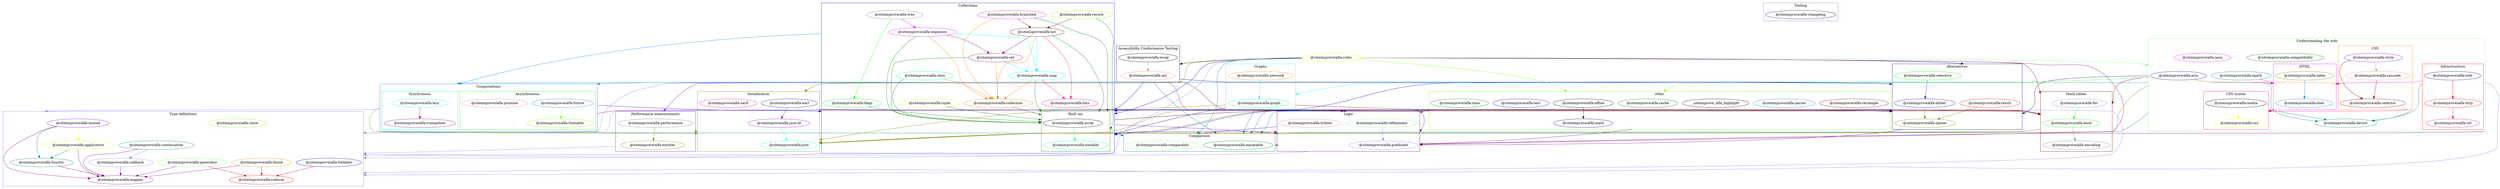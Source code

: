 // generated by package-dependency-graph
digraph {
  graph [compound=true];
  subgraph cluster_Accessibility_Conformance_Testing {
    _siteimprove_alfa_act _siteimprove_alfa_wcag;

    label = "Accessibility Conformance Testing";
    color = "#000000";
  }

  subgraph cluster_Alternatives {
    _siteimprove_alfa_either _siteimprove_alfa_option _siteimprove_alfa_result _siteimprove_alfa_selective;

    label = "Alternatives";
    color = "#00007f";
  }

  subgraph cluster_Collections {
    _siteimprove_alfa_bits _siteimprove_alfa_branched _siteimprove_alfa_collection _siteimprove_alfa_flags _siteimprove_alfa_list _siteimprove_alfa_map _siteimprove_alfa_record _siteimprove_alfa_sequence _siteimprove_alfa_set _siteimprove_alfa_slice _siteimprove_alfa_tree _siteimprove_alfa_tuple;
    subgraph cluster_Built_ins {
      _siteimprove_alfa_array _siteimprove_alfa_iterable;

      label = "Built ins";
      color = "#007f00";
    }
  
    label = "Collections";
    color = "#0000ff";
  }

  subgraph cluster_Comparison {
    _siteimprove_alfa_comparable _siteimprove_alfa_equatable;

    label = "Comparison";
    color = "#007f7f";
  }

  subgraph cluster_Computations {
    
    subgraph cluster_Asynchronous {
      _siteimprove_alfa_future _siteimprove_alfa_promise _siteimprove_alfa_thenable;

      label = "Asynchronous";
      color = "#00ff00";
    }
  
    subgraph cluster_Synchronous {
      _siteimprove_alfa_lazy _siteimprove_alfa_trampoline;

      label = "Synchronous";
      color = "#00ff7f";
    }
  
    label = "Computations";
    color = "#007fff";
  }

  subgraph cluster_Graphs {
    _siteimprove_alfa_graph _siteimprove_alfa_network;

    label = "Graphs";
    color = "#00ffff";
  }

  subgraph cluster_Hash_tables {
    _siteimprove_alfa_encoding _siteimprove_alfa_fnv _siteimprove_alfa_hash;

    label = "Hash tables";
    color = "#7f0000";
  }

  subgraph cluster_Logic {
    _siteimprove_alfa_predicate _siteimprove_alfa_refinement _siteimprove_alfa_trilean;

    label = "Logic";
    color = "#7f007f";
  }

  subgraph cluster_Performance_measurements {
    _siteimprove_alfa_emitter _siteimprove_alfa_performance;

    label = "Performance measurements";
    color = "#7f00ff";
  }

  subgraph cluster_Serialization {
    _siteimprove_alfa_earl _siteimprove_alfa_json _siteimprove_alfa_json_ld _siteimprove_alfa_sarif;

    label = "Serialization";
    color = "#7f7f00";
  }

  subgraph cluster_Tooling {
    _siteimprove_alfa_changelog;

    label = "Tooling";
    color = "#7f7f7f";
  }

  subgraph cluster_Type_definitions {
    _siteimprove_alfa_applicative _siteimprove_alfa_callback _siteimprove_alfa_clone _siteimprove_alfa_continuation _siteimprove_alfa_foldable _siteimprove_alfa_functor _siteimprove_alfa_generator _siteimprove_alfa_mapper _siteimprove_alfa_monad _siteimprove_alfa_reducer _siteimprove_alfa_thunk;

    label = "Type definitions";
    color = "#7f7fff";
  }

  subgraph cluster_other {
    _siteimprove_alfa_affine _siteimprove_alfa_cache _siteimprove_alfa_highlight _siteimprove_alfa_math _siteimprove_alfa_parser _siteimprove_alfa_rectangle _siteimprove_alfa_test _siteimprove_alfa_time;

    label = "other";
    color = "#7fff00";
  }

  subgraph cluster_Understanding_the_web {
    _siteimprove_alfa_aria _siteimprove_alfa_compatibility _siteimprove_alfa_device _siteimprove_alfa_iana _siteimprove_alfa_xpath;
    subgraph cluster_Infrastructure {
      _siteimprove_alfa_http _siteimprove_alfa_url _siteimprove_alfa_web;

      label = "Infrastructure";
      color = "#ff0000";
    }
  
    subgraph cluster_CSS_syntax {
      _siteimprove_alfa_css _siteimprove_alfa_media;

      label = "CSS syntax";
      color = "#ff007f";
    }
  
    subgraph cluster_HTML {
      _siteimprove_alfa_dom _siteimprove_alfa_table;

      label = "HTML";
      color = "#ff00ff";
    }
  
    subgraph cluster_CSS {
      _siteimprove_alfa_cascade _siteimprove_alfa_selector _siteimprove_alfa_style;

      label = "CSS";
      color = "#ff7f00";
    }
  
    label = "Understanding the web";
    color = "#7fff7f";
  }

  _siteimprove_alfa_act -> _siteimprove_alfa_applicative[color = "#7f7fff" ltail=cluster_Accessibility_Conformance_Testing lhead=cluster_Type_definitions]
  _siteimprove_alfa_act -> _siteimprove_alfa_array[color = "#0000ff" ltail=cluster_Accessibility_Conformance_Testing lhead=cluster_Collections]
  _siteimprove_alfa_act -> _siteimprove_alfa_earl[color = "#7f7f00" ltail=cluster_Accessibility_Conformance_Testing lhead=cluster_Serialization]
  _siteimprove_alfa_act -> _siteimprove_alfa_either[color = "#00007f" ltail=cluster_Accessibility_Conformance_Testing lhead=cluster_Alternatives]
  _siteimprove_alfa_act -> _siteimprove_alfa_equatable[color = "#007f7f" ltail=cluster_Accessibility_Conformance_Testing lhead=cluster_Comparison]
  _siteimprove_alfa_act -> _siteimprove_alfa_future[color = "#007fff" ltail=cluster_Accessibility_Conformance_Testing lhead=cluster_Computations]
  _siteimprove_alfa_act -> _siteimprove_alfa_hash[color = "#7f0000" ltail=cluster_Accessibility_Conformance_Testing lhead=cluster_Hash_tables]
  _siteimprove_alfa_act -> _siteimprove_alfa_performance[color = "#7f00ff" ltail=cluster_Accessibility_Conformance_Testing lhead=cluster_Performance_measurements]
  _siteimprove_alfa_act -> _siteimprove_alfa_predicate[color = "#7f007f" ltail=cluster_Accessibility_Conformance_Testing lhead=cluster_Logic]
  _siteimprove_alfa_affine -> _siteimprove_alfa_equatable[color = "#007f7f" ltail=cluster_other lhead=cluster_Comparison]
  _siteimprove_alfa_affine -> _siteimprove_alfa_json[color = "#7f7f00" ltail=cluster_other lhead=cluster_Serialization]
  _siteimprove_alfa_affine -> _siteimprove_alfa_math[color = "#00007f"]
  _siteimprove_alfa_affine -> _siteimprove_alfa_option[color = "#00007f" ltail=cluster_other lhead=cluster_Alternatives]
  _siteimprove_alfa_applicative -> _siteimprove_alfa_functor[color = "#007f7f"]
  _siteimprove_alfa_applicative -> _siteimprove_alfa_mapper[color = "#7f007f"]
  _siteimprove_alfa_aria -> _siteimprove_alfa_array[color = "#0000ff" ltail=cluster_Understanding_the_web lhead=cluster_Collections]
  _siteimprove_alfa_aria -> _siteimprove_alfa_cache[color = "#7fff00" ltail=cluster_Understanding_the_web lhead=cluster_other]
  _siteimprove_alfa_aria -> _siteimprove_alfa_device[color = "#007f7f"]
  _siteimprove_alfa_aria -> _siteimprove_alfa_dom[color = "#ff00ff" lhead=cluster_HTML]
  _siteimprove_alfa_aria -> _siteimprove_alfa_equatable[color = "#007f7f" ltail=cluster_Understanding_the_web lhead=cluster_Comparison]
  _siteimprove_alfa_aria -> _siteimprove_alfa_graph[color = "#00ffff" ltail=cluster_Understanding_the_web lhead=cluster_Graphs]
  _siteimprove_alfa_aria -> _siteimprove_alfa_hash[color = "#7f0000" ltail=cluster_Understanding_the_web lhead=cluster_Hash_tables]
  _siteimprove_alfa_aria -> _siteimprove_alfa_json[color = "#7f7f00" ltail=cluster_Understanding_the_web lhead=cluster_Serialization]
  _siteimprove_alfa_aria -> _siteimprove_alfa_mapper[color = "#7f7fff" ltail=cluster_Understanding_the_web lhead=cluster_Type_definitions]
  _siteimprove_alfa_aria -> _siteimprove_alfa_option[color = "#00007f" ltail=cluster_Understanding_the_web lhead=cluster_Alternatives]
  _siteimprove_alfa_aria -> _siteimprove_alfa_predicate[color = "#7f007f" ltail=cluster_Understanding_the_web lhead=cluster_Logic]
  _siteimprove_alfa_aria -> _siteimprove_alfa_selector[color = "#ff7f00" lhead=cluster_CSS]
  _siteimprove_alfa_array -> _siteimprove_alfa_callback[color = "#7f7fff" ltail=cluster_Collections lhead=cluster_Type_definitions]
  _siteimprove_alfa_array -> _siteimprove_alfa_comparable[color = "#007f7f" ltail=cluster_Collections lhead=cluster_Comparison]
  _siteimprove_alfa_array -> _siteimprove_alfa_hash[color = "#7f0000" ltail=cluster_Collections lhead=cluster_Hash_tables]
  _siteimprove_alfa_array -> _siteimprove_alfa_iterable[color = "#00ff7f"]
  _siteimprove_alfa_array -> _siteimprove_alfa_json[color = "#7f7f00" ltail=cluster_Collections lhead=cluster_Serialization]
  _siteimprove_alfa_array -> _siteimprove_alfa_option[color = "#00007f" ltail=cluster_Collections lhead=cluster_Alternatives]
  _siteimprove_alfa_array -> _siteimprove_alfa_predicate[color = "#7f007f" ltail=cluster_Collections lhead=cluster_Logic]
  _siteimprove_alfa_branched -> _siteimprove_alfa_collection[color = "#ff7f00"]
  _siteimprove_alfa_branched -> _siteimprove_alfa_iterable[color = "#007f00" lhead=cluster_Built_ins]
  _siteimprove_alfa_branched -> _siteimprove_alfa_list[color = "#7f0000"]
  _siteimprove_alfa_cache -> _siteimprove_alfa_iterable[color = "#0000ff" ltail=cluster_other lhead=cluster_Collections]
  _siteimprove_alfa_cache -> _siteimprove_alfa_mapper[color = "#7f7fff" ltail=cluster_other lhead=cluster_Type_definitions]
  _siteimprove_alfa_callback -> _siteimprove_alfa_mapper[color = "#7f007f"]
  _siteimprove_alfa_cascade -> _siteimprove_alfa_css[color = "#ff007f" ltail=cluster_CSS lhead=cluster_CSS_syntax]
  _siteimprove_alfa_cascade -> _siteimprove_alfa_device[color = "#007f7f" ltail=cluster_CSS]
  _siteimprove_alfa_cascade -> _siteimprove_alfa_dom[color = "#ff00ff" ltail=cluster_CSS lhead=cluster_HTML]
  _siteimprove_alfa_cascade -> _siteimprove_alfa_selector[color = "#7f0000"]
  _siteimprove_alfa_collection -> _siteimprove_alfa_array[color = "#007f00" lhead=cluster_Built_ins]
  _siteimprove_alfa_comparable -> _siteimprove_alfa_refinement[color = "#7f007f" ltail=cluster_Comparison lhead=cluster_Logic]
  _siteimprove_alfa_continuation -> _siteimprove_alfa_callback[color = "#7f7fff"]
  _siteimprove_alfa_continuation -> _siteimprove_alfa_mapper[color = "#7f007f"]
  _siteimprove_alfa_dom -> _siteimprove_alfa_css[color = "#ff007f" ltail=cluster_HTML lhead=cluster_CSS_syntax]
  _siteimprove_alfa_dom -> _siteimprove_alfa_lazy[color = "#007fff" ltail=cluster_Understanding_the_web lhead=cluster_Computations]
  _siteimprove_alfa_earl -> _siteimprove_alfa_json_ld[color = "#7f00ff"]
  _siteimprove_alfa_earl -> _siteimprove_alfa_option[color = "#00007f" ltail=cluster_Serialization lhead=cluster_Alternatives]
  _siteimprove_alfa_earl -> _siteimprove_alfa_refinement[color = "#7f007f" ltail=cluster_Serialization lhead=cluster_Logic]
  _siteimprove_alfa_either -> _siteimprove_alfa_applicative[color = "#7f7fff" ltail=cluster_Alternatives lhead=cluster_Type_definitions]
  _siteimprove_alfa_either -> _siteimprove_alfa_equatable[color = "#007f7f" ltail=cluster_Alternatives lhead=cluster_Comparison]
  _siteimprove_alfa_either -> _siteimprove_alfa_hash[color = "#7f0000" ltail=cluster_Alternatives lhead=cluster_Hash_tables]
  _siteimprove_alfa_either -> _siteimprove_alfa_json[color = "#7f7f00" ltail=cluster_Alternatives lhead=cluster_Serialization]
  _siteimprove_alfa_either -> _siteimprove_alfa_option[color = "#7f7f00"]
  _siteimprove_alfa_emitter -> _siteimprove_alfa_callback[color = "#7f7fff" ltail=cluster_Performance_measurements lhead=cluster_Type_definitions]
  _siteimprove_alfa_flags -> _siteimprove_alfa_array[color = "#007f00" lhead=cluster_Built_ins]
  _siteimprove_alfa_fnv -> _siteimprove_alfa_hash[color = "#00ff00"]
  _siteimprove_alfa_foldable -> _siteimprove_alfa_reducer[color = "#ff0000"]
  _siteimprove_alfa_functor -> _siteimprove_alfa_mapper[color = "#7f007f"]
  _siteimprove_alfa_future -> _siteimprove_alfa_applicative[color = "#7f7fff" ltail=cluster_Computations lhead=cluster_Type_definitions]
  _siteimprove_alfa_future -> _siteimprove_alfa_array[color = "#0000ff" ltail=cluster_Computations lhead=cluster_Collections]
  _siteimprove_alfa_future -> _siteimprove_alfa_thenable[color = "#7fff00"]
  _siteimprove_alfa_generator -> _siteimprove_alfa_mapper[color = "#7f007f"]
  _siteimprove_alfa_generator -> _siteimprove_alfa_reducer[color = "#ff0000"]
  _siteimprove_alfa_graph -> _siteimprove_alfa_equatable[color = "#007f7f" ltail=cluster_Graphs lhead=cluster_Comparison]
  _siteimprove_alfa_graph -> _siteimprove_alfa_hash[color = "#7f0000" ltail=cluster_Graphs lhead=cluster_Hash_tables]
  _siteimprove_alfa_graph -> _siteimprove_alfa_iterable[color = "#0000ff" ltail=cluster_Graphs lhead=cluster_Collections]
  _siteimprove_alfa_graph -> _siteimprove_alfa_json[color = "#7f7f00" ltail=cluster_Graphs lhead=cluster_Serialization]
  _siteimprove_alfa_hash -> _siteimprove_alfa_encoding[color = "#7f7f7f"]
  _siteimprove_alfa_hash -> _siteimprove_alfa_equatable[color = "#007f7f" ltail=cluster_Hash_tables lhead=cluster_Comparison]
  _siteimprove_alfa_hash -> _siteimprove_alfa_json[color = "#7f7f00" ltail=cluster_Hash_tables lhead=cluster_Serialization]
  _siteimprove_alfa_hash -> _siteimprove_alfa_refinement[color = "#7f007f" ltail=cluster_Hash_tables lhead=cluster_Logic]
  _siteimprove_alfa_http -> _siteimprove_alfa_url[color = "#ff007f"]
  _siteimprove_alfa_json_ld -> _siteimprove_alfa_json[color = "#00ffff"]
  _siteimprove_alfa_lazy -> _siteimprove_alfa_equatable[color = "#007f7f" ltail=cluster_Computations lhead=cluster_Comparison]
  _siteimprove_alfa_lazy -> _siteimprove_alfa_json[color = "#7f7f00" ltail=cluster_Computations lhead=cluster_Serialization]
  _siteimprove_alfa_lazy -> _siteimprove_alfa_trampoline[color = "#7f007f"]
  _siteimprove_alfa_list -> _siteimprove_alfa_array[color = "#007f00" lhead=cluster_Built_ins]
  _siteimprove_alfa_list -> _siteimprove_alfa_bits[color = "#ff007f"]
  _siteimprove_alfa_list -> _siteimprove_alfa_collection[color = "#ff7f00"]
  _siteimprove_alfa_list -> _siteimprove_alfa_map[color = "#00ffff"]
  _siteimprove_alfa_list -> _siteimprove_alfa_set[color = "#7f007f"]
  _siteimprove_alfa_map -> _siteimprove_alfa_array[color = "#007f00" lhead=cluster_Built_ins]
  _siteimprove_alfa_map -> _siteimprove_alfa_bits[color = "#ff007f"]
  _siteimprove_alfa_map -> _siteimprove_alfa_collection[color = "#ff7f00"]
  _siteimprove_alfa_media -> _siteimprove_alfa_css[color = "#ffff00"]
  _siteimprove_alfa_media -> _siteimprove_alfa_device[color = "#007f7f" ltail=cluster_CSS_syntax]
  _siteimprove_alfa_monad -> _siteimprove_alfa_applicative[color = "#ffff00"]
  _siteimprove_alfa_monad -> _siteimprove_alfa_functor[color = "#007f7f"]
  _siteimprove_alfa_monad -> _siteimprove_alfa_mapper[color = "#7f007f"]
  _siteimprove_alfa_network -> _siteimprove_alfa_graph[color = "#00ff7f"]
  _siteimprove_alfa_option -> _siteimprove_alfa_predicate[color = "#7f007f" ltail=cluster_Alternatives lhead=cluster_Logic]
  _siteimprove_alfa_parser -> _siteimprove_alfa_predicate[color = "#7f007f" ltail=cluster_other lhead=cluster_Logic]
  _siteimprove_alfa_performance -> _siteimprove_alfa_emitter[color = "#7f7f00"]
  _siteimprove_alfa_performance -> _siteimprove_alfa_json[color = "#7f7f00" ltail=cluster_Performance_measurements lhead=cluster_Serialization]
  _siteimprove_alfa_predicate -> _siteimprove_alfa_callback[color = "#7f7fff" ltail=cluster_Logic lhead=cluster_Type_definitions]
  _siteimprove_alfa_predicate -> _siteimprove_alfa_equatable[color = "#007f7f" ltail=cluster_Logic lhead=cluster_Comparison]
  _siteimprove_alfa_record -> _siteimprove_alfa_iterable[color = "#007f00" lhead=cluster_Built_ins]
  _siteimprove_alfa_record -> _siteimprove_alfa_list[color = "#7f0000"]
  _siteimprove_alfa_rectangle -> _siteimprove_alfa_hash[color = "#7f0000" ltail=cluster_other lhead=cluster_Hash_tables]
  _siteimprove_alfa_refinement -> _siteimprove_alfa_predicate[color = "#7f7fff"]
  _siteimprove_alfa_result -> _siteimprove_alfa_option[color = "#7f7f00"]
  _siteimprove_alfa_rules -> _siteimprove_alfa_act[color = "#000000" lhead=cluster_Accessibility_Conformance_Testing]
  _siteimprove_alfa_rules -> _siteimprove_alfa_affine[color = "#7fff00" lhead=cluster_other]
  _siteimprove_alfa_rules -> _siteimprove_alfa_aria[color = "#7fff7f" lhead=cluster_Understanding_the_web]
  _siteimprove_alfa_rules -> _siteimprove_alfa_array[color = "#0000ff" lhead=cluster_Collections]
  _siteimprove_alfa_rules -> _siteimprove_alfa_comparable[color = "#007f7f" lhead=cluster_Comparison]
  _siteimprove_alfa_rules -> _siteimprove_alfa_earl[color = "#7f7f00" lhead=cluster_Serialization]
  _siteimprove_alfa_rules -> _siteimprove_alfa_hash[color = "#7f0000" lhead=cluster_Hash_tables]
  _siteimprove_alfa_rules -> _siteimprove_alfa_option[color = "#00007f" lhead=cluster_Alternatives]
  _siteimprove_alfa_rules -> _siteimprove_alfa_predicate[color = "#7f007f" lhead=cluster_Logic]
  _siteimprove_alfa_rules -> _siteimprove_alfa_thunk[color = "#7f7fff" lhead=cluster_Type_definitions]
  _siteimprove_alfa_selective -> _siteimprove_alfa_either[color = "#0000ff"]
  _siteimprove_alfa_sequence -> _siteimprove_alfa_array[color = "#007f00" lhead=cluster_Built_ins]
  _siteimprove_alfa_sequence -> _siteimprove_alfa_collection[color = "#ff7f00"]
  _siteimprove_alfa_sequence -> _siteimprove_alfa_lazy[color = "#007fff" ltail=cluster_Collections lhead=cluster_Computations]
  _siteimprove_alfa_sequence -> _siteimprove_alfa_map[color = "#00ffff"]
  _siteimprove_alfa_sequence -> _siteimprove_alfa_set[color = "#7f007f"]
  _siteimprove_alfa_set -> _siteimprove_alfa_array[color = "#007f00" lhead=cluster_Built_ins]
  _siteimprove_alfa_set -> _siteimprove_alfa_collection[color = "#ff7f00"]
  _siteimprove_alfa_set -> _siteimprove_alfa_map[color = "#00ffff"]
  _siteimprove_alfa_slice -> _siteimprove_alfa_array[color = "#007f00" lhead=cluster_Built_ins]
  _siteimprove_alfa_slice -> _siteimprove_alfa_collection[color = "#ff7f00"]
  _siteimprove_alfa_style -> _siteimprove_alfa_cascade[color = "#ff7f7f"]
  _siteimprove_alfa_style -> _siteimprove_alfa_selector[color = "#7f0000"]
  _siteimprove_alfa_table -> _siteimprove_alfa_dom[color = "#007fff"]
  _siteimprove_alfa_thenable -> _siteimprove_alfa_refinement[color = "#7f007f" ltail=cluster_Computations lhead=cluster_Logic]
  _siteimprove_alfa_thunk -> _siteimprove_alfa_mapper[color = "#7f007f"]
  _siteimprove_alfa_thunk -> _siteimprove_alfa_reducer[color = "#ff0000"]
  _siteimprove_alfa_tree -> _siteimprove_alfa_flags[color = "#00ff00"]
  _siteimprove_alfa_tree -> _siteimprove_alfa_sequence[color = "#ff00ff"]
  _siteimprove_alfa_trilean -> _siteimprove_alfa_iterable[color = "#0000ff" ltail=cluster_Logic lhead=cluster_Collections]
  _siteimprove_alfa_tuple -> _siteimprove_alfa_array[color = "#007f00" lhead=cluster_Built_ins]
  _siteimprove_alfa_wcag -> _siteimprove_alfa_act[color = "#ff7f7f"]
  _siteimprove_alfa_web -> _siteimprove_alfa_device[color = "#007f7f" ltail=cluster_Infrastructure]
  _siteimprove_alfa_web -> _siteimprove_alfa_dom[color = "#ff00ff" ltail=cluster_Infrastructure lhead=cluster_HTML]
  _siteimprove_alfa_web -> _siteimprove_alfa_http[color = "#ff0000"]
  _siteimprove_alfa_xpath -> _siteimprove_alfa_dom[color = "#ff00ff" lhead=cluster_HTML]

  _siteimprove_alfa_act[label = "@siteimprove/alfa-act", color = "#ff7f7f"]
  _siteimprove_alfa_applicative[label = "@siteimprove/alfa-applicative", color = "#ffff00"]
  _siteimprove_alfa_array[label = "@siteimprove/alfa-array", color = "#000000"]
  _siteimprove_alfa_earl[label = "@siteimprove/alfa-earl", color = "#00007f"]
  _siteimprove_alfa_either[label = "@siteimprove/alfa-either", color = "#0000ff"]
  _siteimprove_alfa_equatable[label = "@siteimprove/alfa-equatable", color = "#007f00"]
  _siteimprove_alfa_functor[label = "@siteimprove/alfa-functor", color = "#007f7f"]
  _siteimprove_alfa_future[label = "@siteimprove/alfa-future", color = "#007fff"]
  _siteimprove_alfa_hash[label = "@siteimprove/alfa-hash", color = "#00ff00"]
  _siteimprove_alfa_iterable[label = "@siteimprove/alfa-iterable", color = "#00ff7f"]
  _siteimprove_alfa_json[label = "@siteimprove/alfa-json", color = "#00ffff"]
  _siteimprove_alfa_list[label = "@siteimprove/alfa-list", color = "#7f0000"]
  _siteimprove_alfa_mapper[label = "@siteimprove/alfa-mapper", color = "#7f007f"]
  _siteimprove_alfa_monad[label = "@siteimprove/alfa-monad", color = "#7f00ff"]
  _siteimprove_alfa_option[label = "@siteimprove/alfa-option", color = "#7f7f00"]
  _siteimprove_alfa_performance[label = "@siteimprove/alfa-performance", color = "#7f7f7f"]
  _siteimprove_alfa_predicate[label = "@siteimprove/alfa-predicate", color = "#7f7fff"]
  _siteimprove_alfa_record[label = "@siteimprove/alfa-record", color = "#7fff00"]
  _siteimprove_alfa_refinement[label = "@siteimprove/alfa-refinement", color = "#7fff7f"]
  _siteimprove_alfa_result[label = "@siteimprove/alfa-result", color = "#ff0000"]
  _siteimprove_alfa_sarif[label = "@siteimprove/alfa-sarif", color = "#ff007f"]
  _siteimprove_alfa_sequence[label = "@siteimprove/alfa-sequence", color = "#ff00ff"]
  _siteimprove_alfa_thunk[label = "@siteimprove/alfa-thunk", color = "#ff7f00"]
  _siteimprove_alfa_trilean[label = "@siteimprove/alfa-trilean", color = "#ff7f7f"]
  _siteimprove_alfa_tuple[label = "@siteimprove/alfa-tuple", color = "#ffff00"]
  _siteimprove_alfa_affine[label = "@siteimprove/alfa-affine", color = "#000000"]
  _siteimprove_alfa_math[label = "@siteimprove/alfa-math", color = "#00007f"]
  _siteimprove_alfa_aria[label = "@siteimprove/alfa-aria", color = "#0000ff"]
  _siteimprove_alfa_cache[label = "@siteimprove/alfa-cache", color = "#007f00"]
  _siteimprove_alfa_device[label = "@siteimprove/alfa-device", color = "#007f7f"]
  _siteimprove_alfa_dom[label = "@siteimprove/alfa-dom", color = "#007fff"]
  _siteimprove_alfa_flags[label = "@siteimprove/alfa-flags", color = "#00ff00"]
  _siteimprove_alfa_graph[label = "@siteimprove/alfa-graph", color = "#00ff7f"]
  _siteimprove_alfa_map[label = "@siteimprove/alfa-map", color = "#00ffff"]
  _siteimprove_alfa_selector[label = "@siteimprove/alfa-selector", color = "#7f0000"]
  _siteimprove_alfa_set[label = "@siteimprove/alfa-set", color = "#7f007f"]
  _siteimprove_alfa_style[label = "@siteimprove/alfa-style", color = "#7f00ff"]
  _siteimprove_alfa_table[label = "@siteimprove/alfa-table", color = "#7f7f00"]
  _siteimprove_alfa_tree[label = "@siteimprove/alfa-tree", color = "#7f7f7f"]
  _siteimprove_alfa_callback[label = "@siteimprove/alfa-callback", color = "#7f7fff"]
  _siteimprove_alfa_clone[label = "@siteimprove/alfa-clone", color = "#7fff00"]
  _siteimprove_alfa_comparable[label = "@siteimprove/alfa-comparable", color = "#7fff7f"]
  _siteimprove_alfa_reducer[label = "@siteimprove/alfa-reducer", color = "#ff0000"]
  _siteimprove_alfa_bits[label = "@siteimprove/alfa-bits", color = "#ff007f"]
  _siteimprove_alfa_branched[label = "@siteimprove/alfa-branched", color = "#ff00ff"]
  _siteimprove_alfa_collection[label = "@siteimprove/alfa-collection", color = "#ff7f00"]
  _siteimprove_alfa_cascade[label = "@siteimprove/alfa-cascade", color = "#ff7f7f"]
  _siteimprove_alfa_css[label = "@siteimprove/alfa-css", color = "#ffff00"]
  _siteimprove_alfa_media[label = "@siteimprove/alfa-media", color = "#000000"]
  _siteimprove_alfa_changelog[label = "@siteimprove/alfa-changelog", color = "#00007f"]
  _siteimprove_alfa_foldable[label = "@siteimprove/alfa-foldable", color = "#0000ff"]
  _siteimprove_alfa_compatibility[label = "@siteimprove/alfa-compatibility", color = "#007f00"]
  _siteimprove_alfa_continuation[label = "@siteimprove/alfa-continuation", color = "#007f7f"]
  _siteimprove_alfa_parser[label = "@siteimprove/alfa-parser", color = "#007fff"]
  _siteimprove_alfa_selective[label = "@siteimprove/alfa-selective", color = "#00ff00"]
  _siteimprove_alfa_slice[label = "@siteimprove/alfa-slice", color = "#00ff7f"]
  _siteimprove_alfa_lazy[label = "@siteimprove/alfa-lazy", color = "#00ffff"]
  _siteimprove_alfa_rectangle[label = "@siteimprove/alfa-rectangle", color = "#7f0000"]
  _siteimprove_alfa_trampoline[label = "@siteimprove/alfa-trampoline", color = "#7f007f"]
  _siteimprove_alfa_json_ld[label = "@siteimprove/alfa-json-ld", color = "#7f00ff"]
  _siteimprove_alfa_emitter[label = "@siteimprove/alfa-emitter", color = "#7f7f00"]
  _siteimprove_alfa_encoding[label = "@siteimprove/alfa-encoding", color = "#7f7f7f"]
  _siteimprove_alfa_fnv[label = "@siteimprove/alfa-fnv", color = "#7f7fff"]
  _siteimprove_alfa_thenable[label = "@siteimprove/alfa-thenable", color = "#7fff00"]
  _siteimprove_alfa_generator[label = "@siteimprove/alfa-generator", color = "#7fff7f"]
  _siteimprove_alfa_http[label = "@siteimprove/alfa-http", color = "#ff0000"]
  _siteimprove_alfa_url[label = "@siteimprove/alfa-url", color = "#ff007f"]
  _siteimprove_alfa_iana[label = "@siteimprove/alfa-iana", color = "#ff00ff"]
  _siteimprove_alfa_network[label = "@siteimprove/alfa-network", color = "#ff7f00"]
  _siteimprove_alfa_promise[label = "@siteimprove/alfa-promise", color = "#ff7f7f"]
  _siteimprove_alfa_rules[label = "@siteimprove/alfa-rules", color = "#ffff00"]
  _siteimprove_alfa_wcag[label = "@siteimprove/alfa-wcag", color = "#000000"]
  _siteimprove_alfa_web[label = "@siteimprove/alfa-web", color = "#00007f"]
  _siteimprove_alfa_test[label = "@siteimprove/alfa-test", color = "#0000ff"]
  _siteimprove_alfa_time[label = "@siteimprove/alfa-time", color = "#007f00"]
  _siteimprove_alfa_xpath[label = "@siteimprove/alfa-xpath", color = "#007f7f"]
}